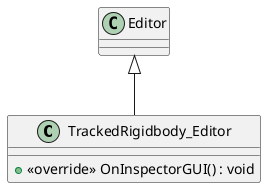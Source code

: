 @startuml
class TrackedRigidbody_Editor {
    + <<override>> OnInspectorGUI() : void
}
Editor <|-- TrackedRigidbody_Editor
@enduml
